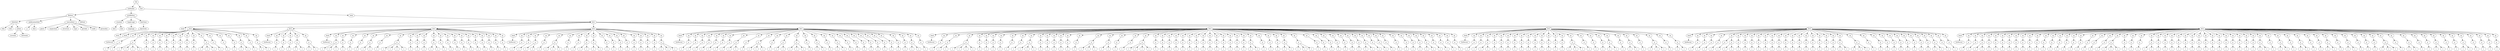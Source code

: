 digraph Tree {
	"t0" [label = "TEI"];
	"t1" [label = "teiHeader"];
	"t2" [label = "fileDesc"];
	"t3" [label = "titleStmt"];
	"t4" [label = "title"];
	"t5" [label = "title"];
	"t6" [label = "author"];
	"t7" [label = "surname"];
	"t8" [label = "forename"];
	"t9" [label = "publicationStmt"];
	"t10" [label = "p"];
	"t11" [label = "idno"];
	"t12" [label = "sourceDesc"];
	"t13" [label = "genre"];
	"t14" [label = "inspiration"];
	"t15" [label = "structure"];
	"t16" [label = "type"];
	"t17" [label = "periode"];
	"t18" [label = "taille"];
	"t19" [label = "permalien"];
	"t20" [label = "edStmt"];
	"t21" [label = "profileDesc"];
	"t22" [label = "creation"];
	"t23" [label = "date"];
	"t24" [label = "date"];
	"t25" [label = "langUsage"];
	"t26" [label = "language"];
	"t27" [label = "textClass"];
	"t28" [label = "keywords"];
	"t29" [label = "term"];
	"t30" [label = "text"];
	"t31" [label = "body"];
	"t32" [label = "div1"];
	"t33" [label = "head"];
	"t34" [label = "div2"];
	"t35" [label = "head"];
	"t36" [label = "listPerson"];
	"t37" [label = "sp"];
	"t38" [label = "p"];
	"t39" [label = "s"];
	"t40" [label = "s"];
	"t41" [label = "sp"];
	"t42" [label = "p"];
	"t43" [label = "s"];
	"t44" [label = "s"];
	"t45" [label = "s"];
	"t46" [label = "s"];
	"t47" [label = "sp"];
	"t48" [label = "p"];
	"t49" [label = "s"];
	"t50" [label = "sp"];
	"t51" [label = "p"];
	"t52" [label = "s"];
	"t53" [label = "sp"];
	"t54" [label = "p"];
	"t55" [label = "s"];
	"t56" [label = "sp"];
	"t57" [label = "p"];
	"t58" [label = "s"];
	"t59" [label = "sp"];
	"t60" [label = "p"];
	"t61" [label = "s"];
	"t62" [label = "sp"];
	"t63" [label = "p"];
	"t64" [label = "s"];
	"t65" [label = "sp"];
	"t66" [label = "p"];
	"t67" [label = "s"];
	"t68" [label = "sp"];
	"t69" [label = "p"];
	"t70" [label = "s"];
	"t71" [label = "sp"];
	"t72" [label = "p"];
	"t73" [label = "s"];
	"t74" [label = "s"];
	"t75" [label = "s"];
	"t76" [label = "sp"];
	"t77" [label = "p"];
	"t78" [label = "s"];
	"t79" [label = "sp"];
	"t80" [label = "p"];
	"t81" [label = "s"];
	"t82" [label = "sp"];
	"t83" [label = "p"];
	"t84" [label = "s"];
	"t85" [label = "sp"];
	"t86" [label = "p"];
	"t87" [label = "s"];
	"t88" [label = "s"];
	"t89" [label = "sp"];
	"t90" [label = "p"];
	"t91" [label = "s"];
	"t92" [label = "sp"];
	"t93" [label = "p"];
	"t94" [label = "s"];
	"t95" [label = "s"];
	"t96" [label = "div2"];
	"t97" [label = "head"];
	"t98" [label = "listPerson"];
	"t99" [label = "sp"];
	"t100" [label = "p"];
	"t101" [label = "s"];
	"t102" [label = "sp"];
	"t103" [label = "p"];
	"t104" [label = "s"];
	"t105" [label = "sp"];
	"t106" [label = "p"];
	"t107" [label = "s"];
	"t108" [label = "sp"];
	"t109" [label = "p"];
	"t110" [label = "s"];
	"t111" [label = "s"];
	"t112" [label = "sp"];
	"t113" [label = "p"];
	"t114" [label = "s"];
	"t115" [label = "s"];
	"t116" [label = "div2"];
	"t117" [label = "head"];
	"t118" [label = "listPerson"];
	"t119" [label = "sp"];
	"t120" [label = "p"];
	"t121" [label = "s"];
	"t122" [label = "s"];
	"t123" [label = "s"];
	"t124" [label = "sp"];
	"t125" [label = "p"];
	"t126" [label = "s"];
	"t127" [label = "sp"];
	"t128" [label = "p"];
	"t129" [label = "s"];
	"t130" [label = "sp"];
	"t131" [label = "p"];
	"t132" [label = "s"];
	"t133" [label = "sp"];
	"t134" [label = "p"];
	"t135" [label = "s"];
	"t136" [label = "s"];
	"t137" [label = "sp"];
	"t138" [label = "p"];
	"t139" [label = "s"];
	"t140" [label = "sp"];
	"t141" [label = "p"];
	"t142" [label = "s"];
	"t143" [label = "s"];
	"t144" [label = "s"];
	"t145" [label = "s"];
	"t146" [label = "sp"];
	"t147" [label = "p"];
	"t148" [label = "s"];
	"t149" [label = "sp"];
	"t150" [label = "p"];
	"t151" [label = "s"];
	"t152" [label = "sp"];
	"t153" [label = "p"];
	"t154" [label = "s"];
	"t155" [label = "sp"];
	"t156" [label = "p"];
	"t157" [label = "s"];
	"t158" [label = "s"];
	"t159" [label = "sp"];
	"t160" [label = "p"];
	"t161" [label = "s"];
	"t162" [label = "sp"];
	"t163" [label = "p"];
	"t164" [label = "s"];
	"t165" [label = "sp"];
	"t166" [label = "p"];
	"t167" [label = "s"];
	"t168" [label = "sp"];
	"t169" [label = "p"];
	"t170" [label = "s"];
	"t171" [label = "sp"];
	"t172" [label = "p"];
	"t173" [label = "s"];
	"t174" [label = "sp"];
	"t175" [label = "p"];
	"t176" [label = "s"];
	"t177" [label = "sp"];
	"t178" [label = "p"];
	"t179" [label = "s"];
	"t180" [label = "sp"];
	"t181" [label = "p"];
	"t182" [label = "s"];
	"t183" [label = "sp"];
	"t184" [label = "p"];
	"t185" [label = "s"];
	"t186" [label = "sp"];
	"t187" [label = "p"];
	"t188" [label = "s"];
	"t189" [label = "div2"];
	"t190" [label = "head"];
	"t191" [label = "listPerson"];
	"t192" [label = "sp"];
	"t193" [label = "p"];
	"t194" [label = "s"];
	"t195" [label = "sp"];
	"t196" [label = "p"];
	"t197" [label = "s"];
	"t198" [label = "sp"];
	"t199" [label = "p"];
	"t200" [label = "s"];
	"t201" [label = "s"];
	"t202" [label = "sp"];
	"t203" [label = "p"];
	"t204" [label = "s"];
	"t205" [label = "sp"];
	"t206" [label = "p"];
	"t207" [label = "s"];
	"t208" [label = "s"];
	"t209" [label = "s"];
	"t210" [label = "sp"];
	"t211" [label = "p"];
	"t212" [label = "s"];
	"t213" [label = "sp"];
	"t214" [label = "p"];
	"t215" [label = "s"];
	"t216" [label = "sp"];
	"t217" [label = "p"];
	"t218" [label = "s"];
	"t219" [label = "s"];
	"t220" [label = "sp"];
	"t221" [label = "p"];
	"t222" [label = "s"];
	"t223" [label = "s"];
	"t224" [label = "sp"];
	"t225" [label = "p"];
	"t226" [label = "s"];
	"t227" [label = "sp"];
	"t228" [label = "p"];
	"t229" [label = "s"];
	"t230" [label = "sp"];
	"t231" [label = "p"];
	"t232" [label = "s"];
	"t233" [label = "sp"];
	"t234" [label = "p"];
	"t235" [label = "s"];
	"t236" [label = "sp"];
	"t237" [label = "p"];
	"t238" [label = "s"];
	"t239" [label = "sp"];
	"t240" [label = "p"];
	"t241" [label = "s"];
	"t242" [label = "sp"];
	"t243" [label = "p"];
	"t244" [label = "s"];
	"t245" [label = "sp"];
	"t246" [label = "p"];
	"t247" [label = "s"];
	"t248" [label = "sp"];
	"t249" [label = "p"];
	"t250" [label = "s"];
	"t251" [label = "s"];
	"t252" [label = "s"];
	"t253" [label = "div2"];
	"t254" [label = "head"];
	"t255" [label = "listPerson"];
	"t256" [label = "sp"];
	"t257" [label = "p"];
	"t258" [label = "s"];
	"t259" [label = "sp"];
	"t260" [label = "p"];
	"t261" [label = "s"];
	"t262" [label = "sp"];
	"t263" [label = "p"];
	"t264" [label = "s"];
	"t265" [label = "sp"];
	"t266" [label = "p"];
	"t267" [label = "s"];
	"t268" [label = "sp"];
	"t269" [label = "p"];
	"t270" [label = "s"];
	"t271" [label = "sp"];
	"t272" [label = "p"];
	"t273" [label = "s"];
	"t274" [label = "sp"];
	"t275" [label = "p"];
	"t276" [label = "s"];
	"t277" [label = "sp"];
	"t278" [label = "p"];
	"t279" [label = "s"];
	"t280" [label = "s"];
	"t281" [label = "sp"];
	"t282" [label = "p"];
	"t283" [label = "s"];
	"t284" [label = "sp"];
	"t285" [label = "p"];
	"t286" [label = "s"];
	"t287" [label = "s"];
	"t288" [label = "s"];
	"t289" [label = "sp"];
	"t290" [label = "p"];
	"t291" [label = "s"];
	"t292" [label = "sp"];
	"t293" [label = "p"];
	"t294" [label = "s"];
	"t295" [label = "s"];
	"t296" [label = "sp"];
	"t297" [label = "p"];
	"t298" [label = "s"];
	"t299" [label = "s"];
	"t300" [label = "s"];
	"t301" [label = "sp"];
	"t302" [label = "p"];
	"t303" [label = "s"];
	"t304" [label = "sp"];
	"t305" [label = "p"];
	"t306" [label = "s"];
	"t307" [label = "s"];
	"t308" [label = "sp"];
	"t309" [label = "p"];
	"t310" [label = "s"];
	"t311" [label = "sp"];
	"t312" [label = "p"];
	"t313" [label = "s"];
	"t314" [label = "s"];
	"t315" [label = "sp"];
	"t316" [label = "p"];
	"t317" [label = "s"];
	"t318" [label = "sp"];
	"t319" [label = "p"];
	"t320" [label = "s"];
	"t321" [label = "sp"];
	"t322" [label = "p"];
	"t323" [label = "s"];
	"t324" [label = "sp"];
	"t325" [label = "p"];
	"t326" [label = "s"];
	"t327" [label = "sp"];
	"t328" [label = "p"];
	"t329" [label = "s"];
	"t330" [label = "sp"];
	"t331" [label = "p"];
	"t332" [label = "s"];
	"t333" [label = "sp"];
	"t334" [label = "p"];
	"t335" [label = "s"];
	"t336" [label = "sp"];
	"t337" [label = "p"];
	"t338" [label = "s"];
	"t339" [label = "sp"];
	"t340" [label = "p"];
	"t341" [label = "s"];
	"t342" [label = "sp"];
	"t343" [label = "p"];
	"t344" [label = "s"];
	"t345" [label = "s"];
	"t346" [label = "sp"];
	"t347" [label = "p"];
	"t348" [label = "s"];
	"t349" [label = "div2"];
	"t350" [label = "head"];
	"t351" [label = "listPerson"];
	"t352" [label = "sp"];
	"t353" [label = "p"];
	"t354" [label = "s"];
	"t355" [label = "sp"];
	"t356" [label = "p"];
	"t357" [label = "s"];
	"t358" [label = "s"];
	"t359" [label = "sp"];
	"t360" [label = "p"];
	"t361" [label = "s"];
	"t362" [label = "s"];
	"t363" [label = "s"];
	"t364" [label = "s"];
	"t365" [label = "sp"];
	"t366" [label = "p"];
	"t367" [label = "s"];
	"t368" [label = "sp"];
	"t369" [label = "p"];
	"t370" [label = "s"];
	"t371" [label = "sp"];
	"t372" [label = "p"];
	"t373" [label = "s"];
	"t374" [label = "sp"];
	"t375" [label = "p"];
	"t376" [label = "s"];
	"t377" [label = "sp"];
	"t378" [label = "p"];
	"t379" [label = "s"];
	"t380" [label = "sp"];
	"t381" [label = "p"];
	"t382" [label = "s"];
	"t383" [label = "sp"];
	"t384" [label = "p"];
	"t385" [label = "s"];
	"t386" [label = "s"];
	"t387" [label = "s"];
	"t388" [label = "sp"];
	"t389" [label = "p"];
	"t390" [label = "s"];
	"t391" [label = "sp"];
	"t392" [label = "p"];
	"t393" [label = "s"];
	"t394" [label = "sp"];
	"t395" [label = "p"];
	"t396" [label = "s"];
	"t397" [label = "sp"];
	"t398" [label = "p"];
	"t399" [label = "s"];
	"t400" [label = "sp"];
	"t401" [label = "p"];
	"t402" [label = "s"];
	"t403" [label = "sp"];
	"t404" [label = "p"];
	"t405" [label = "s"];
	"t406" [label = "sp"];
	"t407" [label = "p"];
	"t408" [label = "s"];
	"t409" [label = "s"];
	"t410" [label = "s"];
	"t411" [label = "sp"];
	"t412" [label = "p"];
	"t413" [label = "s"];
	"t414" [label = "s"];
	"t415" [label = "sp"];
	"t416" [label = "p"];
	"t417" [label = "s"];
	"t418" [label = "sp"];
	"t419" [label = "p"];
	"t420" [label = "s"];
	"t421" [label = "sp"];
	"t422" [label = "p"];
	"t423" [label = "s"];
	"t424" [label = "s"];
	"t425" [label = "s"];
	"t426" [label = "s"];
	"t427" [label = "sp"];
	"t428" [label = "p"];
	"t429" [label = "s"];
	"t430" [label = "sp"];
	"t431" [label = "p"];
	"t432" [label = "s"];
	"t433" [label = "sp"];
	"t434" [label = "p"];
	"t435" [label = "s"];
	"t436" [label = "sp"];
	"t437" [label = "p"];
	"t438" [label = "s"];
	"t439" [label = "sp"];
	"t440" [label = "p"];
	"t441" [label = "s"];
	"t442" [label = "sp"];
	"t443" [label = "p"];
	"t444" [label = "s"];
	"t445" [label = "sp"];
	"t446" [label = "p"];
	"t447" [label = "s"];
	"t448" [label = "sp"];
	"t449" [label = "p"];
	"t450" [label = "s"];
	"t451" [label = "sp"];
	"t452" [label = "p"];
	"t453" [label = "s"];
	"t454" [label = "sp"];
	"t455" [label = "p"];
	"t456" [label = "s"];
	"t457" [label = "sp"];
	"t458" [label = "p"];
	"t459" [label = "s"];
	"t460" [label = "sp"];
	"t461" [label = "p"];
	"t462" [label = "s"];
	"t463" [label = "sp"];
	"t464" [label = "p"];
	"t465" [label = "s"];
	"t466" [label = "sp"];
	"t467" [label = "p"];
	"t468" [label = "s"];
	"t469" [label = "sp"];
	"t470" [label = "p"];
	"t471" [label = "s"];
	"t472" [label = "s"];
	"t473" [label = "sp"];
	"t474" [label = "p"];
	"t475" [label = "s"];
	"t476" [label = "sp"];
	"t477" [label = "p"];
	"t478" [label = "s"];
	"t479" [label = "sp"];
	"t480" [label = "p"];
	"t481" [label = "s"];
	"t482" [label = "sp"];
	"t483" [label = "p"];
	"t484" [label = "s"];
	"t485" [label = "s"];
	"t486" [label = "sp"];
	"t487" [label = "p"];
	"t488" [label = "s"];
	"t489" [label = "s"];
	"t490" [label = "s"];
	"t491" [label = "sp"];
	"t492" [label = "p"];
	"t493" [label = "s"];
	"t494" [label = "sp"];
	"t495" [label = "p"];
	"t496" [label = "s"];
	"t497" [label = "sp"];
	"t498" [label = "p"];
	"t499" [label = "s"];
	"t500" [label = "sp"];
	"t501" [label = "p"];
	"t502" [label = "s"];
	"t503" [label = "sp"];
	"t504" [label = "p"];
	"t505" [label = "s"];
	"t506" [label = "sp"];
	"t507" [label = "p"];
	"t508" [label = "s"];
	"t509" [label = "sp"];
	"t510" [label = "p"];
	"t511" [label = "s"];
	"t512" [label = "sp"];
	"t513" [label = "p"];
	"t514" [label = "s"];
	"t515" [label = "s"];
	"t516" [label = "sp"];
	"t517" [label = "p"];
	"t518" [label = "s"];
	"t519" [label = "sp"];
	"t520" [label = "p"];
	"t521" [label = "s"];
	"t522" [label = "sp"];
	"t523" [label = "p"];
	"t524" [label = "s"];
	"t525" [label = "sp"];
	"t526" [label = "p"];
	"t527" [label = "s"];
	"t528" [label = "sp"];
	"t529" [label = "p"];
	"t530" [label = "s"];
	"t531" [label = "sp"];
	"t532" [label = "p"];
	"t533" [label = "s"];
	"t534" [label = "sp"];
	"t535" [label = "p"];
	"t536" [label = "s"];
	"t537" [label = "sp"];
	"t538" [label = "p"];
	"t539" [label = "s"];
	"t540" [label = "s"];
	"t541" [label = "sp"];
	"t542" [label = "p"];
	"t543" [label = "s"];
	"t544" [label = "sp"];
	"t545" [label = "p"];
	"t546" [label = "s"];
	"t547" [label = "sp"];
	"t548" [label = "p"];
	"t549" [label = "s"];
	"t550" [label = "sp"];
	"t551" [label = "p"];
	"t552" [label = "s"];
	"t553" [label = "div2"];
	"t554" [label = "head"];
	"t555" [label = "listPerson"];
	"t556" [label = "sp"];
	"t557" [label = "p"];
	"t558" [label = "s"];
	"t559" [label = "sp"];
	"t560" [label = "p"];
	"t561" [label = "s"];
	"t562" [label = "sp"];
	"t563" [label = "p"];
	"t564" [label = "s"];
	"t565" [label = "s"];
	"t566" [label = "sp"];
	"t567" [label = "p"];
	"t568" [label = "s"];
	"t569" [label = "sp"];
	"t570" [label = "p"];
	"t571" [label = "s"];
	"t572" [label = "sp"];
	"t573" [label = "p"];
	"t574" [label = "s"];
	"t575" [label = "sp"];
	"t576" [label = "p"];
	"t577" [label = "s"];
	"t578" [label = "sp"];
	"t579" [label = "p"];
	"t580" [label = "s"];
	"t581" [label = "sp"];
	"t582" [label = "p"];
	"t583" [label = "s"];
	"t584" [label = "sp"];
	"t585" [label = "p"];
	"t586" [label = "s"];
	"t587" [label = "sp"];
	"t588" [label = "p"];
	"t589" [label = "s"];
	"t590" [label = "sp"];
	"t591" [label = "p"];
	"t592" [label = "s"];
	"t593" [label = "sp"];
	"t594" [label = "p"];
	"t595" [label = "s"];
	"t596" [label = "sp"];
	"t597" [label = "p"];
	"t598" [label = "s"];
	"t599" [label = "sp"];
	"t600" [label = "p"];
	"t601" [label = "s"];
	"t602" [label = "s"];
	"t603" [label = "s"];
	"t604" [label = "sp"];
	"t605" [label = "p"];
	"t606" [label = "s"];
	"t607" [label = "sp"];
	"t608" [label = "p"];
	"t609" [label = "s"];
	"t610" [label = "sp"];
	"t611" [label = "p"];
	"t612" [label = "s"];
	"t613" [label = "sp"];
	"t614" [label = "p"];
	"t615" [label = "s"];
	"t616" [label = "s"];
	"t617" [label = "sp"];
	"t618" [label = "p"];
	"t619" [label = "s"];
	"t620" [label = "sp"];
	"t621" [label = "p"];
	"t622" [label = "s"];
	"t623" [label = "s"];
	"t624" [label = "sp"];
	"t625" [label = "p"];
	"t626" [label = "s"];
	"t627" [label = "sp"];
	"t628" [label = "p"];
	"t629" [label = "s"];
	"t630" [label = "s"];
	"t631" [label = "s"];
	"t632" [label = "sp"];
	"t633" [label = "p"];
	"t634" [label = "s"];
	"t635" [label = "sp"];
	"t636" [label = "p"];
	"t637" [label = "s"];
	"t638" [label = "s"];
	"t639" [label = "div2"];
	"t640" [label = "head"];
	"t641" [label = "listPerson"];
	"t642" [label = "sp"];
	"t643" [label = "p"];
	"t644" [label = "s"];
	"t645" [label = "sp"];
	"t646" [label = "p"];
	"t647" [label = "s"];
	"t648" [label = "sp"];
	"t649" [label = "p"];
	"t650" [label = "s"];
	"t651" [label = "sp"];
	"t652" [label = "p"];
	"t653" [label = "s"];
	"t654" [label = "sp"];
	"t655" [label = "p"];
	"t656" [label = "s"];
	"t657" [label = "p"];
	"t658" [label = "s"];
	"t659" [label = "s"];
	"t660" [label = "sp"];
	"t661" [label = "p"];
	"t662" [label = "s"];
	"t663" [label = "sp"];
	"t664" [label = "p"];
	"t665" [label = "s"];
	"t666" [label = "sp"];
	"t667" [label = "p"];
	"t668" [label = "s"];
	"t669" [label = "sp"];
	"t670" [label = "p"];
	"t671" [label = "s"];
	"t672" [label = "sp"];
	"t673" [label = "p"];
	"t674" [label = "s"];
	"t675" [label = "sp"];
	"t676" [label = "p"];
	"t677" [label = "s"];
	"t678" [label = "sp"];
	"t679" [label = "p"];
	"t680" [label = "s"];
	"t681" [label = "sp"];
	"t682" [label = "p"];
	"t683" [label = "s"];
	"t684" [label = "sp"];
	"t685" [label = "p"];
	"t686" [label = "s"];
	"t687" [label = "sp"];
	"t688" [label = "p"];
	"t689" [label = "s"];
	"t690" [label = "sp"];
	"t691" [label = "p"];
	"t692" [label = "s"];
	"t693" [label = "sp"];
	"t694" [label = "p"];
	"t695" [label = "s"];
	"t696" [label = "sp"];
	"t697" [label = "p"];
	"t698" [label = "s"];
	"t699" [label = "sp"];
	"t700" [label = "p"];
	"t701" [label = "s"];
	"t702" [label = "sp"];
	"t703" [label = "p"];
	"t704" [label = "s"];
	"t705" [label = "sp"];
	"t706" [label = "p"];
	"t707" [label = "s"];
	"t708" [label = "s"];
	"t709" [label = "sp"];
	"t710" [label = "p"];
	"t711" [label = "s"];
	"t712" [label = "s"];
	"t713" [label = "s"];
	"t714" [label = "sp"];
	"t715" [label = "p"];
	"t716" [label = "s"];
	"t717" [label = "sp"];
	"t718" [label = "p"];
	"t719" [label = "s"];
	"t720" [label = "sp"];
	"t721" [label = "p"];
	"t722" [label = "s"];
	"t723" [label = "sp"];
	"t724" [label = "p"];
	"t725" [label = "s"];
	"t726" [label = "sp"];
	"t727" [label = "p"];
	"t728" [label = "s"];
	"t729" [label = "sp"];
	"t730" [label = "p"];
	"t731" [label = "s"];
	"t732" [label = "sp"];
	"t733" [label = "p"];
	"t734" [label = "s"];
	"t735" [label = "sp"];
	"t736" [label = "p"];
	"t737" [label = "s"];
	"t738" [label = "sp"];
	"t739" [label = "p"];
	"t740" [label = "s"];
	"t741" [label = "sp"];
	"t742" [label = "p"];
	"t743" [label = "s"];
	"t744" [label = "s"];
	"t745" [label = "sp"];
	"t746" [label = "p"];
	"t747" [label = "s"];
	"t748" [label = "sp"];
	"t749" [label = "p"];
	"t750" [label = "s"];
	"t751" [label = "div2"];
	"t752" [label = "head"];
	"t753" [label = "listPerson"];
	"t754" [label = "sp"];
	"t755" [label = "p"];
	"t756" [label = "s"];
	"t757" [label = "sp"];
	"t758" [label = "p"];
	"t759" [label = "s"];
	"t760" [label = "sp"];
	"t761" [label = "p"];
	"t762" [label = "s"];
	"t763" [label = "s"];
	"t764" [label = "sp"];
	"t765" [label = "p"];
	"t766" [label = "s"];
	"t767" [label = "sp"];
	"t768" [label = "p"];
	"t769" [label = "s"];
	"t770" [label = "sp"];
	"t771" [label = "p"];
	"t772" [label = "s"];
	"t773" [label = "sp"];
	"t774" [label = "p"];
	"t775" [label = "s"];
	"t776" [label = "sp"];
	"t777" [label = "p"];
	"t778" [label = "s"];
	"t779" [label = "sp"];
	"t780" [label = "p"];
	"t781" [label = "s"];
	"t782" [label = "sp"];
	"t783" [label = "p"];
	"t784" [label = "s"];
	"t785" [label = "sp"];
	"t786" [label = "p"];
	"t787" [label = "s"];
	"t788" [label = "sp"];
	"t789" [label = "p"];
	"t790" [label = "s"];
	"t791" [label = "sp"];
	"t792" [label = "p"];
	"t793" [label = "s"];
	"t794" [label = "sp"];
	"t795" [label = "p"];
	"t796" [label = "s"];
	"t797" [label = "sp"];
	"t798" [label = "p"];
	"t799" [label = "s"];
	"t800" [label = "sp"];
	"t801" [label = "p"];
	"t802" [label = "s"];
	"t803" [label = "sp"];
	"t804" [label = "p"];
	"t805" [label = "s"];
	"t806" [label = "sp"];
	"t807" [label = "p"];
	"t808" [label = "s"];
	"t809" [label = "sp"];
	"t810" [label = "p"];
	"t811" [label = "s"];
	"t812" [label = "sp"];
	"t813" [label = "p"];
	"t814" [label = "s"];
	"t815" [label = "sp"];
	"t816" [label = "p"];
	"t817" [label = "s"];
	"t818" [label = "s"];
	"t819" [label = "s"];
	"t820" [label = "sp"];
	"t821" [label = "p"];
	"t822" [label = "s"];
	"t823" [label = "sp"];
	"t824" [label = "p"];
	"t825" [label = "s"];
	"t826" [label = "sp"];
	"t827" [label = "p"];
	"t828" [label = "s"];
	"t829" [label = "sp"];
	"t830" [label = "p"];
	"t831" [label = "s"];
	"t832" [label = "s"];
	"t833" [label = "sp"];
	"t834" [label = "p"];
	"t835" [label = "s"];
	"t836" [label = "sp"];
	"t837" [label = "p"];
	"t838" [label = "s"];
	"t839" [label = "sp"];
	"t840" [label = "p"];
	"t841" [label = "s"];
	"t842" [label = "sp"];
	"t843" [label = "p"];
	"t844" [label = "s"];
	"t845" [label = "sp"];
	"t846" [label = "p"];
	"t847" [label = "s"];
	"t848" [label = "sp"];
	"t849" [label = "p"];
	"t850" [label = "s"];
	"t851" [label = "sp"];
	"t852" [label = "p"];
	"t853" [label = "s"];
	"t854" [label = "sp"];
	"t855" [label = "p"];
	"t856" [label = "s"];
	"t857" [label = "sp"];
	"t858" [label = "p"];
	"t859" [label = "s"];
	"t860" [label = "sp"];
	"t861" [label = "p"];
	"t862" [label = "s"];
	"t863" [label = "sp"];
	"t864" [label = "p"];
	"t865" [label = "s"];
	"t866" [label = "sp"];
	"t867" [label = "p"];
	"t868" [label = "s"];
	"t869" [label = "sp"];
	"t870" [label = "p"];
	"t871" [label = "s"];
	"t872" [label = "sp"];
	"t873" [label = "p"];
	"t874" [label = "s"];
	"t875" [label = "sp"];
	"t876" [label = "p"];
	"t877" [label = "s"];
	"t878" [label = "sp"];
	"t879" [label = "p"];
	"t880" [label = "s"];
	"t881" [label = "s"];
	"t882" [label = "sp"];
	"t883" [label = "p"];
	"t884" [label = "s"];
	"t885" [label = "sp"];
	"t886" [label = "p"];
	"t887" [label = "s"];
	"t888" [label = "s"];
	"t889" [label = "sp"];
	"t890" [label = "p"];
	"t891" [label = "s"];
	"t892" [label = "sp"];
	"t893" [label = "p"];
	"t894" [label = "s"];
	"t895" [label = "s"];
	"t896" [label = "sp"];
	"t897" [label = "p"];
	"t898" [label = "s"];
	"t899" [label = "sp"];
	"t900" [label = "p"];
	"t901" [label = "s"];
	"t902" [label = "sp"];
	"t903" [label = "p"];
	"t904" [label = "s"];
	"t905" [label = "s"];
	"t906" [label = "sp"];
	"t907" [label = "p"];
	"t908" [label = "s"];
	"t909" [label = "sp"];
	"t910" [label = "p"];
	"t911" [label = "s"];
	"t912" [label = "s"];
	"t913" [label = "sp"];
	"t914" [label = "p"];
	"t915" [label = "s"];
	"t916" [label = "sp"];
	"t917" [label = "p"];
	"t918" [label = "s"];
	"t919" [label = "sp"];
	"t920" [label = "p"];
	"t921" [label = "s"];
	"t922" [label = "sp"];
	"t923" [label = "p"];
	"t924" [label = "s"];
	"t925" [label = "s"];
	"t926" [label = "s"];
	"t927" [label = "sp"];
	"t928" [label = "p"];
	"t929" [label = "s"];
	"t930" [label = "sp"];
	"t931" [label = "p"];
	"t932" [label = "s"];
	"t933" [label = "s"];
	"t934" [label = "sp"];
	"t935" [label = "p"];
	"t936" [label = "s"];
	"t937" [label = "sp"];
	"t938" [label = "p"];
	"t939" [label = "s"];
	"t940" [label = "sp"];
	"t941" [label = "p"];
	"t942" [label = "s"];
	"t943" [label = "s"];
	"t944" [label = "sp"];
	"t945" [label = "p"];
	"t946" [label = "s"];
	"t947" [label = "sp"];
	"t948" [label = "p"];
	"t949" [label = "s"];
	"t950" [label = "sp"];
	"t951" [label = "p"];
	"t952" [label = "s"];
	"t953" [label = "s"];
	"t954" [label = "sp"];
	"t955" [label = "p"];
	"t956" [label = "s"];
	"t957" [label = "sp"];
	"t958" [label = "p"];
	"t959" [label = "s"];
	"t960" [label = "sp"];
	"t961" [label = "p"];
	"t962" [label = "s"];
	"t963" [label = "sp"];
	"t964" [label = "p"];
	"t965" [label = "s"];
	"t0" -> "t1";
	"t1" -> "t2";
	"t2" -> "t3";
	"t3" -> "t4";
	"t3" -> "t5";
	"t3" -> "t6";
	"t6" -> "t7";
	"t6" -> "t8";
	"t2" -> "t9";
	"t9" -> "t10";
	"t9" -> "t11";
	"t2" -> "t12";
	"t12" -> "t13";
	"t12" -> "t14";
	"t12" -> "t15";
	"t12" -> "t16";
	"t12" -> "t17";
	"t12" -> "t18";
	"t12" -> "t19";
	"t2" -> "t20";
	"t1" -> "t21";
	"t21" -> "t22";
	"t22" -> "t23";
	"t22" -> "t24";
	"t21" -> "t25";
	"t25" -> "t26";
	"t21" -> "t27";
	"t27" -> "t28";
	"t28" -> "t29";
	"t0" -> "t30";
	"t30" -> "t31";
	"t31" -> "t32";
	"t32" -> "t33";
	"t32" -> "t34";
	"t34" -> "t35";
	"t35" -> "t36";
	"t34" -> "t37";
	"t37" -> "t38";
	"t38" -> "t39";
	"t38" -> "t40";
	"t34" -> "t41";
	"t41" -> "t42";
	"t42" -> "t43";
	"t42" -> "t44";
	"t42" -> "t45";
	"t42" -> "t46";
	"t34" -> "t47";
	"t47" -> "t48";
	"t48" -> "t49";
	"t34" -> "t50";
	"t50" -> "t51";
	"t51" -> "t52";
	"t34" -> "t53";
	"t53" -> "t54";
	"t54" -> "t55";
	"t34" -> "t56";
	"t56" -> "t57";
	"t57" -> "t58";
	"t34" -> "t59";
	"t59" -> "t60";
	"t60" -> "t61";
	"t34" -> "t62";
	"t62" -> "t63";
	"t63" -> "t64";
	"t34" -> "t65";
	"t65" -> "t66";
	"t66" -> "t67";
	"t34" -> "t68";
	"t68" -> "t69";
	"t69" -> "t70";
	"t34" -> "t71";
	"t71" -> "t72";
	"t72" -> "t73";
	"t72" -> "t74";
	"t72" -> "t75";
	"t34" -> "t76";
	"t76" -> "t77";
	"t77" -> "t78";
	"t34" -> "t79";
	"t79" -> "t80";
	"t80" -> "t81";
	"t34" -> "t82";
	"t82" -> "t83";
	"t83" -> "t84";
	"t34" -> "t85";
	"t85" -> "t86";
	"t86" -> "t87";
	"t86" -> "t88";
	"t34" -> "t89";
	"t89" -> "t90";
	"t90" -> "t91";
	"t34" -> "t92";
	"t92" -> "t93";
	"t93" -> "t94";
	"t93" -> "t95";
	"t32" -> "t96";
	"t96" -> "t97";
	"t97" -> "t98";
	"t96" -> "t99";
	"t99" -> "t100";
	"t100" -> "t101";
	"t96" -> "t102";
	"t102" -> "t103";
	"t103" -> "t104";
	"t96" -> "t105";
	"t105" -> "t106";
	"t106" -> "t107";
	"t96" -> "t108";
	"t108" -> "t109";
	"t109" -> "t110";
	"t109" -> "t111";
	"t96" -> "t112";
	"t112" -> "t113";
	"t113" -> "t114";
	"t113" -> "t115";
	"t32" -> "t116";
	"t116" -> "t117";
	"t117" -> "t118";
	"t116" -> "t119";
	"t119" -> "t120";
	"t120" -> "t121";
	"t120" -> "t122";
	"t120" -> "t123";
	"t116" -> "t124";
	"t124" -> "t125";
	"t125" -> "t126";
	"t116" -> "t127";
	"t127" -> "t128";
	"t128" -> "t129";
	"t116" -> "t130";
	"t130" -> "t131";
	"t131" -> "t132";
	"t116" -> "t133";
	"t133" -> "t134";
	"t134" -> "t135";
	"t134" -> "t136";
	"t116" -> "t137";
	"t137" -> "t138";
	"t138" -> "t139";
	"t116" -> "t140";
	"t140" -> "t141";
	"t141" -> "t142";
	"t141" -> "t143";
	"t141" -> "t144";
	"t141" -> "t145";
	"t116" -> "t146";
	"t146" -> "t147";
	"t147" -> "t148";
	"t116" -> "t149";
	"t149" -> "t150";
	"t150" -> "t151";
	"t116" -> "t152";
	"t152" -> "t153";
	"t153" -> "t154";
	"t116" -> "t155";
	"t155" -> "t156";
	"t156" -> "t157";
	"t156" -> "t158";
	"t116" -> "t159";
	"t159" -> "t160";
	"t160" -> "t161";
	"t116" -> "t162";
	"t162" -> "t163";
	"t163" -> "t164";
	"t116" -> "t165";
	"t165" -> "t166";
	"t166" -> "t167";
	"t116" -> "t168";
	"t168" -> "t169";
	"t169" -> "t170";
	"t116" -> "t171";
	"t171" -> "t172";
	"t172" -> "t173";
	"t116" -> "t174";
	"t174" -> "t175";
	"t175" -> "t176";
	"t116" -> "t177";
	"t177" -> "t178";
	"t178" -> "t179";
	"t116" -> "t180";
	"t180" -> "t181";
	"t181" -> "t182";
	"t116" -> "t183";
	"t183" -> "t184";
	"t184" -> "t185";
	"t116" -> "t186";
	"t186" -> "t187";
	"t187" -> "t188";
	"t32" -> "t189";
	"t189" -> "t190";
	"t190" -> "t191";
	"t189" -> "t192";
	"t192" -> "t193";
	"t193" -> "t194";
	"t189" -> "t195";
	"t195" -> "t196";
	"t196" -> "t197";
	"t189" -> "t198";
	"t198" -> "t199";
	"t199" -> "t200";
	"t199" -> "t201";
	"t189" -> "t202";
	"t202" -> "t203";
	"t203" -> "t204";
	"t189" -> "t205";
	"t205" -> "t206";
	"t206" -> "t207";
	"t206" -> "t208";
	"t206" -> "t209";
	"t189" -> "t210";
	"t210" -> "t211";
	"t211" -> "t212";
	"t189" -> "t213";
	"t213" -> "t214";
	"t214" -> "t215";
	"t189" -> "t216";
	"t216" -> "t217";
	"t217" -> "t218";
	"t217" -> "t219";
	"t189" -> "t220";
	"t220" -> "t221";
	"t221" -> "t222";
	"t221" -> "t223";
	"t189" -> "t224";
	"t224" -> "t225";
	"t225" -> "t226";
	"t189" -> "t227";
	"t227" -> "t228";
	"t228" -> "t229";
	"t189" -> "t230";
	"t230" -> "t231";
	"t231" -> "t232";
	"t189" -> "t233";
	"t233" -> "t234";
	"t234" -> "t235";
	"t189" -> "t236";
	"t236" -> "t237";
	"t237" -> "t238";
	"t189" -> "t239";
	"t239" -> "t240";
	"t240" -> "t241";
	"t189" -> "t242";
	"t242" -> "t243";
	"t243" -> "t244";
	"t189" -> "t245";
	"t245" -> "t246";
	"t246" -> "t247";
	"t189" -> "t248";
	"t248" -> "t249";
	"t249" -> "t250";
	"t249" -> "t251";
	"t249" -> "t252";
	"t32" -> "t253";
	"t253" -> "t254";
	"t254" -> "t255";
	"t253" -> "t256";
	"t256" -> "t257";
	"t257" -> "t258";
	"t253" -> "t259";
	"t259" -> "t260";
	"t260" -> "t261";
	"t253" -> "t262";
	"t262" -> "t263";
	"t263" -> "t264";
	"t253" -> "t265";
	"t265" -> "t266";
	"t266" -> "t267";
	"t253" -> "t268";
	"t268" -> "t269";
	"t269" -> "t270";
	"t253" -> "t271";
	"t271" -> "t272";
	"t272" -> "t273";
	"t253" -> "t274";
	"t274" -> "t275";
	"t275" -> "t276";
	"t253" -> "t277";
	"t277" -> "t278";
	"t278" -> "t279";
	"t278" -> "t280";
	"t253" -> "t281";
	"t281" -> "t282";
	"t282" -> "t283";
	"t253" -> "t284";
	"t284" -> "t285";
	"t285" -> "t286";
	"t285" -> "t287";
	"t285" -> "t288";
	"t253" -> "t289";
	"t289" -> "t290";
	"t290" -> "t291";
	"t253" -> "t292";
	"t292" -> "t293";
	"t293" -> "t294";
	"t293" -> "t295";
	"t253" -> "t296";
	"t296" -> "t297";
	"t297" -> "t298";
	"t297" -> "t299";
	"t297" -> "t300";
	"t253" -> "t301";
	"t301" -> "t302";
	"t302" -> "t303";
	"t253" -> "t304";
	"t304" -> "t305";
	"t305" -> "t306";
	"t305" -> "t307";
	"t253" -> "t308";
	"t308" -> "t309";
	"t309" -> "t310";
	"t253" -> "t311";
	"t311" -> "t312";
	"t312" -> "t313";
	"t312" -> "t314";
	"t253" -> "t315";
	"t315" -> "t316";
	"t316" -> "t317";
	"t253" -> "t318";
	"t318" -> "t319";
	"t319" -> "t320";
	"t253" -> "t321";
	"t321" -> "t322";
	"t322" -> "t323";
	"t253" -> "t324";
	"t324" -> "t325";
	"t325" -> "t326";
	"t253" -> "t327";
	"t327" -> "t328";
	"t328" -> "t329";
	"t253" -> "t330";
	"t330" -> "t331";
	"t331" -> "t332";
	"t253" -> "t333";
	"t333" -> "t334";
	"t334" -> "t335";
	"t253" -> "t336";
	"t336" -> "t337";
	"t337" -> "t338";
	"t253" -> "t339";
	"t339" -> "t340";
	"t340" -> "t341";
	"t253" -> "t342";
	"t342" -> "t343";
	"t343" -> "t344";
	"t343" -> "t345";
	"t253" -> "t346";
	"t346" -> "t347";
	"t347" -> "t348";
	"t32" -> "t349";
	"t349" -> "t350";
	"t350" -> "t351";
	"t349" -> "t352";
	"t352" -> "t353";
	"t353" -> "t354";
	"t349" -> "t355";
	"t355" -> "t356";
	"t356" -> "t357";
	"t356" -> "t358";
	"t349" -> "t359";
	"t359" -> "t360";
	"t360" -> "t361";
	"t360" -> "t362";
	"t360" -> "t363";
	"t360" -> "t364";
	"t349" -> "t365";
	"t365" -> "t366";
	"t366" -> "t367";
	"t349" -> "t368";
	"t368" -> "t369";
	"t369" -> "t370";
	"t349" -> "t371";
	"t371" -> "t372";
	"t372" -> "t373";
	"t349" -> "t374";
	"t374" -> "t375";
	"t375" -> "t376";
	"t349" -> "t377";
	"t377" -> "t378";
	"t378" -> "t379";
	"t349" -> "t380";
	"t380" -> "t381";
	"t381" -> "t382";
	"t349" -> "t383";
	"t383" -> "t384";
	"t384" -> "t385";
	"t384" -> "t386";
	"t384" -> "t387";
	"t349" -> "t388";
	"t388" -> "t389";
	"t389" -> "t390";
	"t349" -> "t391";
	"t391" -> "t392";
	"t392" -> "t393";
	"t349" -> "t394";
	"t394" -> "t395";
	"t395" -> "t396";
	"t349" -> "t397";
	"t397" -> "t398";
	"t398" -> "t399";
	"t349" -> "t400";
	"t400" -> "t401";
	"t401" -> "t402";
	"t349" -> "t403";
	"t403" -> "t404";
	"t404" -> "t405";
	"t349" -> "t406";
	"t406" -> "t407";
	"t407" -> "t408";
	"t407" -> "t409";
	"t407" -> "t410";
	"t349" -> "t411";
	"t411" -> "t412";
	"t412" -> "t413";
	"t412" -> "t414";
	"t349" -> "t415";
	"t415" -> "t416";
	"t416" -> "t417";
	"t349" -> "t418";
	"t418" -> "t419";
	"t419" -> "t420";
	"t349" -> "t421";
	"t421" -> "t422";
	"t422" -> "t423";
	"t422" -> "t424";
	"t422" -> "t425";
	"t422" -> "t426";
	"t349" -> "t427";
	"t427" -> "t428";
	"t428" -> "t429";
	"t349" -> "t430";
	"t430" -> "t431";
	"t431" -> "t432";
	"t349" -> "t433";
	"t433" -> "t434";
	"t434" -> "t435";
	"t349" -> "t436";
	"t436" -> "t437";
	"t437" -> "t438";
	"t349" -> "t439";
	"t439" -> "t440";
	"t440" -> "t441";
	"t349" -> "t442";
	"t442" -> "t443";
	"t443" -> "t444";
	"t349" -> "t445";
	"t445" -> "t446";
	"t446" -> "t447";
	"t349" -> "t448";
	"t448" -> "t449";
	"t449" -> "t450";
	"t349" -> "t451";
	"t451" -> "t452";
	"t452" -> "t453";
	"t349" -> "t454";
	"t454" -> "t455";
	"t455" -> "t456";
	"t349" -> "t457";
	"t457" -> "t458";
	"t458" -> "t459";
	"t349" -> "t460";
	"t460" -> "t461";
	"t461" -> "t462";
	"t349" -> "t463";
	"t463" -> "t464";
	"t464" -> "t465";
	"t349" -> "t466";
	"t466" -> "t467";
	"t467" -> "t468";
	"t349" -> "t469";
	"t469" -> "t470";
	"t470" -> "t471";
	"t470" -> "t472";
	"t349" -> "t473";
	"t473" -> "t474";
	"t474" -> "t475";
	"t349" -> "t476";
	"t476" -> "t477";
	"t477" -> "t478";
	"t349" -> "t479";
	"t479" -> "t480";
	"t480" -> "t481";
	"t349" -> "t482";
	"t482" -> "t483";
	"t483" -> "t484";
	"t483" -> "t485";
	"t349" -> "t486";
	"t486" -> "t487";
	"t487" -> "t488";
	"t487" -> "t489";
	"t487" -> "t490";
	"t349" -> "t491";
	"t491" -> "t492";
	"t492" -> "t493";
	"t349" -> "t494";
	"t494" -> "t495";
	"t495" -> "t496";
	"t349" -> "t497";
	"t497" -> "t498";
	"t498" -> "t499";
	"t349" -> "t500";
	"t500" -> "t501";
	"t501" -> "t502";
	"t349" -> "t503";
	"t503" -> "t504";
	"t504" -> "t505";
	"t349" -> "t506";
	"t506" -> "t507";
	"t507" -> "t508";
	"t349" -> "t509";
	"t509" -> "t510";
	"t510" -> "t511";
	"t349" -> "t512";
	"t512" -> "t513";
	"t513" -> "t514";
	"t513" -> "t515";
	"t349" -> "t516";
	"t516" -> "t517";
	"t517" -> "t518";
	"t349" -> "t519";
	"t519" -> "t520";
	"t520" -> "t521";
	"t349" -> "t522";
	"t522" -> "t523";
	"t523" -> "t524";
	"t349" -> "t525";
	"t525" -> "t526";
	"t526" -> "t527";
	"t349" -> "t528";
	"t528" -> "t529";
	"t529" -> "t530";
	"t349" -> "t531";
	"t531" -> "t532";
	"t532" -> "t533";
	"t349" -> "t534";
	"t534" -> "t535";
	"t535" -> "t536";
	"t349" -> "t537";
	"t537" -> "t538";
	"t538" -> "t539";
	"t538" -> "t540";
	"t349" -> "t541";
	"t541" -> "t542";
	"t542" -> "t543";
	"t349" -> "t544";
	"t544" -> "t545";
	"t545" -> "t546";
	"t349" -> "t547";
	"t547" -> "t548";
	"t548" -> "t549";
	"t349" -> "t550";
	"t550" -> "t551";
	"t551" -> "t552";
	"t32" -> "t553";
	"t553" -> "t554";
	"t554" -> "t555";
	"t553" -> "t556";
	"t556" -> "t557";
	"t557" -> "t558";
	"t553" -> "t559";
	"t559" -> "t560";
	"t560" -> "t561";
	"t553" -> "t562";
	"t562" -> "t563";
	"t563" -> "t564";
	"t563" -> "t565";
	"t553" -> "t566";
	"t566" -> "t567";
	"t567" -> "t568";
	"t553" -> "t569";
	"t569" -> "t570";
	"t570" -> "t571";
	"t553" -> "t572";
	"t572" -> "t573";
	"t573" -> "t574";
	"t553" -> "t575";
	"t575" -> "t576";
	"t576" -> "t577";
	"t553" -> "t578";
	"t578" -> "t579";
	"t579" -> "t580";
	"t553" -> "t581";
	"t581" -> "t582";
	"t582" -> "t583";
	"t553" -> "t584";
	"t584" -> "t585";
	"t585" -> "t586";
	"t553" -> "t587";
	"t587" -> "t588";
	"t588" -> "t589";
	"t553" -> "t590";
	"t590" -> "t591";
	"t591" -> "t592";
	"t553" -> "t593";
	"t593" -> "t594";
	"t594" -> "t595";
	"t553" -> "t596";
	"t596" -> "t597";
	"t597" -> "t598";
	"t553" -> "t599";
	"t599" -> "t600";
	"t600" -> "t601";
	"t600" -> "t602";
	"t600" -> "t603";
	"t553" -> "t604";
	"t604" -> "t605";
	"t605" -> "t606";
	"t553" -> "t607";
	"t607" -> "t608";
	"t608" -> "t609";
	"t553" -> "t610";
	"t610" -> "t611";
	"t611" -> "t612";
	"t553" -> "t613";
	"t613" -> "t614";
	"t614" -> "t615";
	"t614" -> "t616";
	"t553" -> "t617";
	"t617" -> "t618";
	"t618" -> "t619";
	"t553" -> "t620";
	"t620" -> "t621";
	"t621" -> "t622";
	"t621" -> "t623";
	"t553" -> "t624";
	"t624" -> "t625";
	"t625" -> "t626";
	"t553" -> "t627";
	"t627" -> "t628";
	"t628" -> "t629";
	"t628" -> "t630";
	"t628" -> "t631";
	"t553" -> "t632";
	"t632" -> "t633";
	"t633" -> "t634";
	"t553" -> "t635";
	"t635" -> "t636";
	"t636" -> "t637";
	"t636" -> "t638";
	"t32" -> "t639";
	"t639" -> "t640";
	"t640" -> "t641";
	"t639" -> "t642";
	"t642" -> "t643";
	"t643" -> "t644";
	"t639" -> "t645";
	"t645" -> "t646";
	"t646" -> "t647";
	"t639" -> "t648";
	"t648" -> "t649";
	"t649" -> "t650";
	"t639" -> "t651";
	"t651" -> "t652";
	"t652" -> "t653";
	"t639" -> "t654";
	"t654" -> "t655";
	"t655" -> "t656";
	"t654" -> "t657";
	"t657" -> "t658";
	"t657" -> "t659";
	"t639" -> "t660";
	"t660" -> "t661";
	"t661" -> "t662";
	"t639" -> "t663";
	"t663" -> "t664";
	"t664" -> "t665";
	"t639" -> "t666";
	"t666" -> "t667";
	"t667" -> "t668";
	"t639" -> "t669";
	"t669" -> "t670";
	"t670" -> "t671";
	"t639" -> "t672";
	"t672" -> "t673";
	"t673" -> "t674";
	"t639" -> "t675";
	"t675" -> "t676";
	"t676" -> "t677";
	"t639" -> "t678";
	"t678" -> "t679";
	"t679" -> "t680";
	"t639" -> "t681";
	"t681" -> "t682";
	"t682" -> "t683";
	"t639" -> "t684";
	"t684" -> "t685";
	"t685" -> "t686";
	"t639" -> "t687";
	"t687" -> "t688";
	"t688" -> "t689";
	"t639" -> "t690";
	"t690" -> "t691";
	"t691" -> "t692";
	"t639" -> "t693";
	"t693" -> "t694";
	"t694" -> "t695";
	"t639" -> "t696";
	"t696" -> "t697";
	"t697" -> "t698";
	"t639" -> "t699";
	"t699" -> "t700";
	"t700" -> "t701";
	"t639" -> "t702";
	"t702" -> "t703";
	"t703" -> "t704";
	"t639" -> "t705";
	"t705" -> "t706";
	"t706" -> "t707";
	"t706" -> "t708";
	"t639" -> "t709";
	"t709" -> "t710";
	"t710" -> "t711";
	"t710" -> "t712";
	"t710" -> "t713";
	"t639" -> "t714";
	"t714" -> "t715";
	"t715" -> "t716";
	"t639" -> "t717";
	"t717" -> "t718";
	"t718" -> "t719";
	"t639" -> "t720";
	"t720" -> "t721";
	"t721" -> "t722";
	"t639" -> "t723";
	"t723" -> "t724";
	"t724" -> "t725";
	"t639" -> "t726";
	"t726" -> "t727";
	"t727" -> "t728";
	"t639" -> "t729";
	"t729" -> "t730";
	"t730" -> "t731";
	"t639" -> "t732";
	"t732" -> "t733";
	"t733" -> "t734";
	"t639" -> "t735";
	"t735" -> "t736";
	"t736" -> "t737";
	"t639" -> "t738";
	"t738" -> "t739";
	"t739" -> "t740";
	"t639" -> "t741";
	"t741" -> "t742";
	"t742" -> "t743";
	"t742" -> "t744";
	"t639" -> "t745";
	"t745" -> "t746";
	"t746" -> "t747";
	"t639" -> "t748";
	"t748" -> "t749";
	"t749" -> "t750";
	"t32" -> "t751";
	"t751" -> "t752";
	"t752" -> "t753";
	"t751" -> "t754";
	"t754" -> "t755";
	"t755" -> "t756";
	"t751" -> "t757";
	"t757" -> "t758";
	"t758" -> "t759";
	"t751" -> "t760";
	"t760" -> "t761";
	"t761" -> "t762";
	"t761" -> "t763";
	"t751" -> "t764";
	"t764" -> "t765";
	"t765" -> "t766";
	"t751" -> "t767";
	"t767" -> "t768";
	"t768" -> "t769";
	"t751" -> "t770";
	"t770" -> "t771";
	"t771" -> "t772";
	"t751" -> "t773";
	"t773" -> "t774";
	"t774" -> "t775";
	"t751" -> "t776";
	"t776" -> "t777";
	"t777" -> "t778";
	"t751" -> "t779";
	"t779" -> "t780";
	"t780" -> "t781";
	"t751" -> "t782";
	"t782" -> "t783";
	"t783" -> "t784";
	"t751" -> "t785";
	"t785" -> "t786";
	"t786" -> "t787";
	"t751" -> "t788";
	"t788" -> "t789";
	"t789" -> "t790";
	"t751" -> "t791";
	"t791" -> "t792";
	"t792" -> "t793";
	"t751" -> "t794";
	"t794" -> "t795";
	"t795" -> "t796";
	"t751" -> "t797";
	"t797" -> "t798";
	"t798" -> "t799";
	"t751" -> "t800";
	"t800" -> "t801";
	"t801" -> "t802";
	"t751" -> "t803";
	"t803" -> "t804";
	"t804" -> "t805";
	"t751" -> "t806";
	"t806" -> "t807";
	"t807" -> "t808";
	"t751" -> "t809";
	"t809" -> "t810";
	"t810" -> "t811";
	"t751" -> "t812";
	"t812" -> "t813";
	"t813" -> "t814";
	"t751" -> "t815";
	"t815" -> "t816";
	"t816" -> "t817";
	"t816" -> "t818";
	"t816" -> "t819";
	"t751" -> "t820";
	"t820" -> "t821";
	"t821" -> "t822";
	"t751" -> "t823";
	"t823" -> "t824";
	"t824" -> "t825";
	"t751" -> "t826";
	"t826" -> "t827";
	"t827" -> "t828";
	"t751" -> "t829";
	"t829" -> "t830";
	"t830" -> "t831";
	"t830" -> "t832";
	"t751" -> "t833";
	"t833" -> "t834";
	"t834" -> "t835";
	"t751" -> "t836";
	"t836" -> "t837";
	"t837" -> "t838";
	"t751" -> "t839";
	"t839" -> "t840";
	"t840" -> "t841";
	"t751" -> "t842";
	"t842" -> "t843";
	"t843" -> "t844";
	"t751" -> "t845";
	"t845" -> "t846";
	"t846" -> "t847";
	"t751" -> "t848";
	"t848" -> "t849";
	"t849" -> "t850";
	"t751" -> "t851";
	"t851" -> "t852";
	"t852" -> "t853";
	"t751" -> "t854";
	"t854" -> "t855";
	"t855" -> "t856";
	"t751" -> "t857";
	"t857" -> "t858";
	"t858" -> "t859";
	"t751" -> "t860";
	"t860" -> "t861";
	"t861" -> "t862";
	"t751" -> "t863";
	"t863" -> "t864";
	"t864" -> "t865";
	"t751" -> "t866";
	"t866" -> "t867";
	"t867" -> "t868";
	"t751" -> "t869";
	"t869" -> "t870";
	"t870" -> "t871";
	"t751" -> "t872";
	"t872" -> "t873";
	"t873" -> "t874";
	"t751" -> "t875";
	"t875" -> "t876";
	"t876" -> "t877";
	"t751" -> "t878";
	"t878" -> "t879";
	"t879" -> "t880";
	"t879" -> "t881";
	"t751" -> "t882";
	"t882" -> "t883";
	"t883" -> "t884";
	"t751" -> "t885";
	"t885" -> "t886";
	"t886" -> "t887";
	"t886" -> "t888";
	"t751" -> "t889";
	"t889" -> "t890";
	"t890" -> "t891";
	"t751" -> "t892";
	"t892" -> "t893";
	"t893" -> "t894";
	"t893" -> "t895";
	"t751" -> "t896";
	"t896" -> "t897";
	"t897" -> "t898";
	"t751" -> "t899";
	"t899" -> "t900";
	"t900" -> "t901";
	"t751" -> "t902";
	"t902" -> "t903";
	"t903" -> "t904";
	"t903" -> "t905";
	"t751" -> "t906";
	"t906" -> "t907";
	"t907" -> "t908";
	"t751" -> "t909";
	"t909" -> "t910";
	"t910" -> "t911";
	"t910" -> "t912";
	"t751" -> "t913";
	"t913" -> "t914";
	"t914" -> "t915";
	"t751" -> "t916";
	"t916" -> "t917";
	"t917" -> "t918";
	"t751" -> "t919";
	"t919" -> "t920";
	"t920" -> "t921";
	"t751" -> "t922";
	"t922" -> "t923";
	"t923" -> "t924";
	"t923" -> "t925";
	"t923" -> "t926";
	"t751" -> "t927";
	"t927" -> "t928";
	"t928" -> "t929";
	"t751" -> "t930";
	"t930" -> "t931";
	"t931" -> "t932";
	"t931" -> "t933";
	"t751" -> "t934";
	"t934" -> "t935";
	"t935" -> "t936";
	"t751" -> "t937";
	"t937" -> "t938";
	"t938" -> "t939";
	"t751" -> "t940";
	"t940" -> "t941";
	"t941" -> "t942";
	"t941" -> "t943";
	"t751" -> "t944";
	"t944" -> "t945";
	"t945" -> "t946";
	"t751" -> "t947";
	"t947" -> "t948";
	"t948" -> "t949";
	"t751" -> "t950";
	"t950" -> "t951";
	"t951" -> "t952";
	"t951" -> "t953";
	"t751" -> "t954";
	"t954" -> "t955";
	"t955" -> "t956";
	"t751" -> "t957";
	"t957" -> "t958";
	"t958" -> "t959";
	"t751" -> "t960";
	"t960" -> "t961";
	"t961" -> "t962";
	"t751" -> "t963";
	"t963" -> "t964";
	"t964" -> "t965";
}
